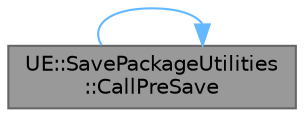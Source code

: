 digraph "UE::SavePackageUtilities::CallPreSave"
{
 // INTERACTIVE_SVG=YES
 // LATEX_PDF_SIZE
  bgcolor="transparent";
  edge [fontname=Helvetica,fontsize=10,labelfontname=Helvetica,labelfontsize=10];
  node [fontname=Helvetica,fontsize=10,shape=box,height=0.2,width=0.4];
  rankdir="LR";
  Node1 [id="Node000001",label="UE::SavePackageUtilities\l::CallPreSave",height=0.2,width=0.4,color="gray40", fillcolor="grey60", style="filled", fontcolor="black",tooltip="Call the PreSave function on the given object and log a warning if there is an incorrect override."];
  Node1 -> Node1 [id="edge1_Node000001_Node000001",color="steelblue1",style="solid",tooltip=" "];
}

